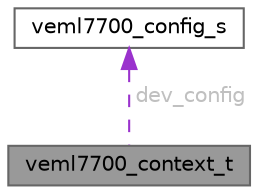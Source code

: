 digraph "veml7700_context_t"
{
 // LATEX_PDF_SIZE
  bgcolor="transparent";
  edge [fontname=Helvetica,fontsize=10,labelfontname=Helvetica,labelfontsize=10];
  node [fontname=Helvetica,fontsize=10,shape=box,height=0.2,width=0.4];
  Node1 [id="Node000001",label="veml7700_context_t",height=0.2,width=0.4,color="gray40", fillcolor="grey60", style="filled", fontcolor="black",tooltip="VEML7700 context structure."];
  Node2 -> Node1 [id="edge1_Node000001_Node000002",dir="back",color="darkorchid3",style="dashed",tooltip=" ",label=" dev_config",fontcolor="grey" ];
  Node2 [id="Node000002",label="veml7700_config_s",height=0.2,width=0.4,color="gray40", fillcolor="white", style="filled",URL="$structveml7700__config__s.html",tooltip="VEML7700 device configuration structure."];
}
